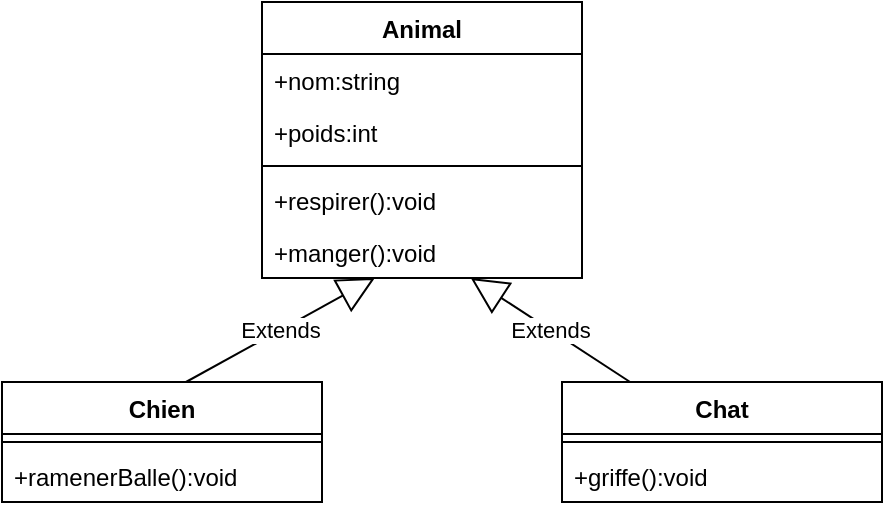 <mxfile version="12.2.4" pages="1"><diagram id="j-dQkjGBunhBig5M6lGH" name="Page-1"><mxGraphModel dx="555" dy="765" grid="1" gridSize="10" guides="1" tooltips="1" connect="1" arrows="1" fold="1" page="1" pageScale="1" pageWidth="850" pageHeight="1100" math="0" shadow="0"><root><mxCell id="0"/><mxCell id="1" parent="0"/><mxCell id="2" value="Animal" style="swimlane;fontStyle=1;align=center;verticalAlign=top;childLayout=stackLayout;horizontal=1;startSize=26;horizontalStack=0;resizeParent=1;resizeParentMax=0;resizeLast=0;collapsible=1;marginBottom=0;" parent="1" vertex="1"><mxGeometry x="140" y="30" width="160" height="138" as="geometry"/></mxCell><mxCell id="3" value="+nom:string" style="text;strokeColor=none;fillColor=none;align=left;verticalAlign=top;spacingLeft=4;spacingRight=4;overflow=hidden;rotatable=0;points=[[0,0.5],[1,0.5]];portConstraint=eastwest;" parent="2" vertex="1"><mxGeometry y="26" width="160" height="26" as="geometry"/></mxCell><mxCell id="6" value="+poids:int" style="text;strokeColor=none;fillColor=none;align=left;verticalAlign=top;spacingLeft=4;spacingRight=4;overflow=hidden;rotatable=0;points=[[0,0.5],[1,0.5]];portConstraint=eastwest;" parent="2" vertex="1"><mxGeometry y="52" width="160" height="26" as="geometry"/></mxCell><mxCell id="4" value="" style="line;strokeWidth=1;fillColor=none;align=left;verticalAlign=middle;spacingTop=-1;spacingLeft=3;spacingRight=3;rotatable=0;labelPosition=right;points=[];portConstraint=eastwest;" parent="2" vertex="1"><mxGeometry y="78" width="160" height="8" as="geometry"/></mxCell><mxCell id="5" value="+respirer():void" style="text;strokeColor=none;fillColor=none;align=left;verticalAlign=top;spacingLeft=4;spacingRight=4;overflow=hidden;rotatable=0;points=[[0,0.5],[1,0.5]];portConstraint=eastwest;" parent="2" vertex="1"><mxGeometry y="86" width="160" height="26" as="geometry"/></mxCell><mxCell id="7" value="+manger():void" style="text;strokeColor=none;fillColor=none;align=left;verticalAlign=top;spacingLeft=4;spacingRight=4;overflow=hidden;rotatable=0;points=[[0,0.5],[1,0.5]];portConstraint=eastwest;" parent="2" vertex="1"><mxGeometry y="112" width="160" height="26" as="geometry"/></mxCell><mxCell id="8" value="Chien" style="swimlane;fontStyle=1;align=center;verticalAlign=top;childLayout=stackLayout;horizontal=1;startSize=26;horizontalStack=0;resizeParent=1;resizeParentMax=0;resizeLast=0;collapsible=1;marginBottom=0;" parent="1" vertex="1"><mxGeometry x="10" y="220" width="160" height="60" as="geometry"/></mxCell><mxCell id="11" value="" style="line;strokeWidth=1;fillColor=none;align=left;verticalAlign=middle;spacingTop=-1;spacingLeft=3;spacingRight=3;rotatable=0;labelPosition=right;points=[];portConstraint=eastwest;" parent="8" vertex="1"><mxGeometry y="26" width="160" height="8" as="geometry"/></mxCell><mxCell id="12" value="+ramenerBalle():void" style="text;strokeColor=none;fillColor=none;align=left;verticalAlign=top;spacingLeft=4;spacingRight=4;overflow=hidden;rotatable=0;points=[[0,0.5],[1,0.5]];portConstraint=eastwest;" parent="8" vertex="1"><mxGeometry y="34" width="160" height="26" as="geometry"/></mxCell><mxCell id="14" value="Chat" style="swimlane;fontStyle=1;align=center;verticalAlign=top;childLayout=stackLayout;horizontal=1;startSize=26;horizontalStack=0;resizeParent=1;resizeParentMax=0;resizeLast=0;collapsible=1;marginBottom=0;" parent="1" vertex="1"><mxGeometry x="290" y="220" width="160" height="60" as="geometry"/></mxCell><mxCell id="17" value="" style="line;strokeWidth=1;fillColor=none;align=left;verticalAlign=middle;spacingTop=-1;spacingLeft=3;spacingRight=3;rotatable=0;labelPosition=right;points=[];portConstraint=eastwest;" parent="14" vertex="1"><mxGeometry y="26" width="160" height="8" as="geometry"/></mxCell><mxCell id="18" value="+griffe():void" style="text;strokeColor=none;fillColor=none;align=left;verticalAlign=top;spacingLeft=4;spacingRight=4;overflow=hidden;rotatable=0;points=[[0,0.5],[1,0.5]];portConstraint=eastwest;" parent="14" vertex="1"><mxGeometry y="34" width="160" height="26" as="geometry"/></mxCell><mxCell id="19" value="Extends" style="endArrow=block;endSize=16;endFill=0;html=1;exitX=0.575;exitY=0;exitDx=0;exitDy=0;exitPerimeter=0;" parent="1" source="8" target="7" edge="1"><mxGeometry width="160" relative="1" as="geometry"><mxPoint x="10" y="300" as="sourcePoint"/><mxPoint x="170" y="300" as="targetPoint"/></mxGeometry></mxCell><mxCell id="20" value="Extends" style="endArrow=block;endSize=16;endFill=0;html=1;" parent="1" source="14" edge="1"><mxGeometry width="160" relative="1" as="geometry"><mxPoint x="150" y="220" as="sourcePoint"/><mxPoint x="244.4" y="168" as="targetPoint"/></mxGeometry></mxCell></root></mxGraphModel></diagram></mxfile>